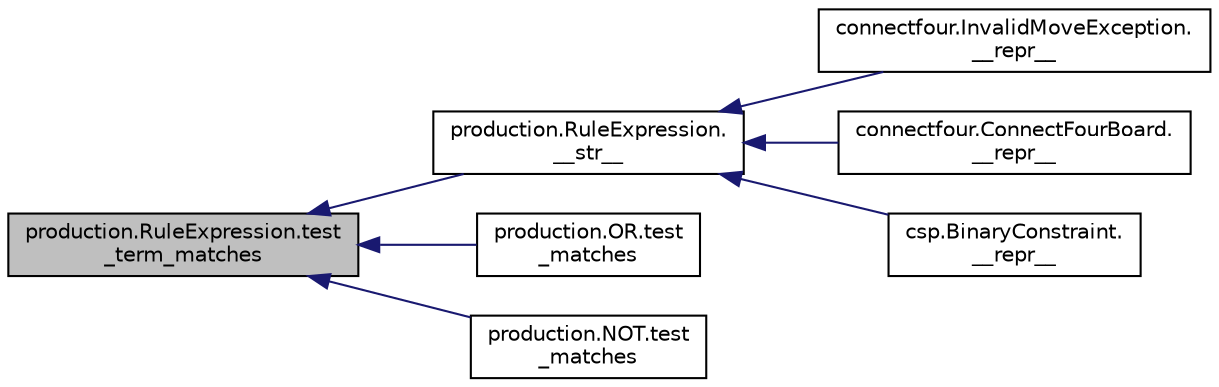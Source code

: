 digraph "production.RuleExpression.test_term_matches"
{
  edge [fontname="Helvetica",fontsize="10",labelfontname="Helvetica",labelfontsize="10"];
  node [fontname="Helvetica",fontsize="10",shape=record];
  rankdir="LR";
  Node1 [label="production.RuleExpression.test\l_term_matches",height=0.2,width=0.4,color="black", fillcolor="grey75", style="filled", fontcolor="black"];
  Node1 -> Node2 [dir="back",color="midnightblue",fontsize="10",style="solid",fontname="Helvetica"];
  Node2 [label="production.RuleExpression.\l__str__",height=0.2,width=0.4,color="black", fillcolor="white", style="filled",URL="$classproduction_1_1_rule_expression.html#a51c09052da5da96990ef0525c64f28f2"];
  Node2 -> Node3 [dir="back",color="midnightblue",fontsize="10",style="solid",fontname="Helvetica"];
  Node3 [label="connectfour.InvalidMoveException.\l__repr__",height=0.2,width=0.4,color="black", fillcolor="white", style="filled",URL="$classconnectfour_1_1_invalid_move_exception.html#adbbe69444362b192b454845d528941f4"];
  Node2 -> Node4 [dir="back",color="midnightblue",fontsize="10",style="solid",fontname="Helvetica"];
  Node4 [label="connectfour.ConnectFourBoard.\l__repr__",height=0.2,width=0.4,color="black", fillcolor="white", style="filled",URL="$classconnectfour_1_1_connect_four_board.html#a21aac38964cad4976cdb926e96090b2b"];
  Node2 -> Node5 [dir="back",color="midnightblue",fontsize="10",style="solid",fontname="Helvetica"];
  Node5 [label="csp.BinaryConstraint.\l__repr__",height=0.2,width=0.4,color="black", fillcolor="white", style="filled",URL="$classcsp_1_1_binary_constraint.html#abd1037cf01a9cb0f6bbf24296045f19e"];
  Node1 -> Node6 [dir="back",color="midnightblue",fontsize="10",style="solid",fontname="Helvetica"];
  Node6 [label="production.OR.test\l_matches",height=0.2,width=0.4,color="black", fillcolor="white", style="filled",URL="$classproduction_1_1_o_r.html#aa26643b09c525bc7a8be7e97ab07f4d0"];
  Node1 -> Node7 [dir="back",color="midnightblue",fontsize="10",style="solid",fontname="Helvetica"];
  Node7 [label="production.NOT.test\l_matches",height=0.2,width=0.4,color="black", fillcolor="white", style="filled",URL="$classproduction_1_1_n_o_t.html#a7f95697f8d1e4fad9e7f2ab599991d11"];
}
